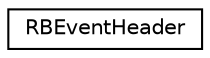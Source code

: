 digraph "Graphical Class Hierarchy"
{
 // LATEX_PDF_SIZE
  edge [fontname="Helvetica",fontsize="10",labelfontname="Helvetica",labelfontsize="10"];
  node [fontname="Helvetica",fontsize="10",shape=record];
  rankdir="LR";
  Node0 [label="RBEventHeader",height=0.2,width=0.4,color="black", fillcolor="white", style="filled",URL="$structRBEventHeader.html",tooltip=" "];
}
